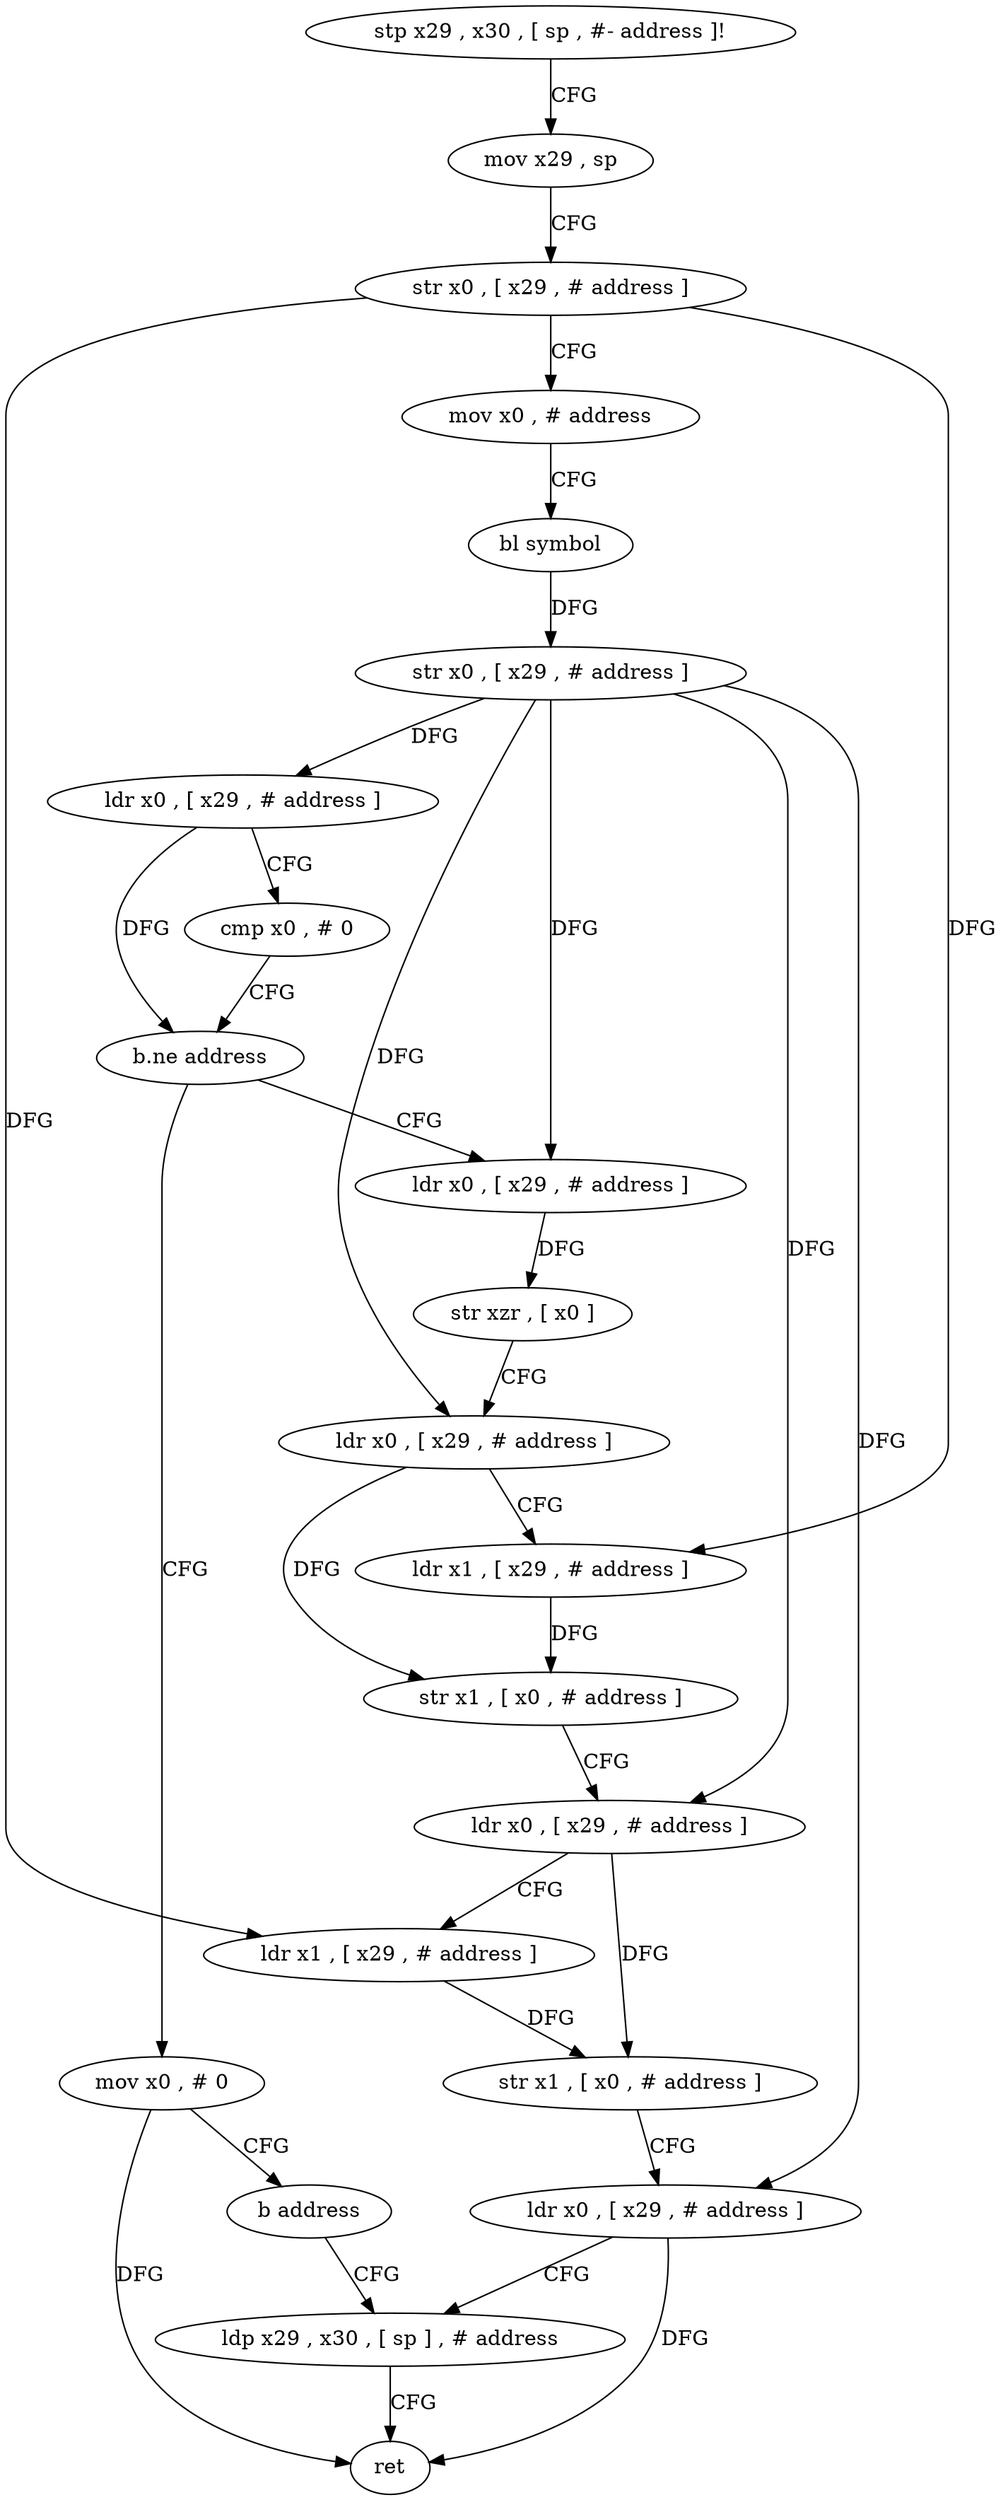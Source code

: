 digraph "func" {
"4297780" [label = "stp x29 , x30 , [ sp , #- address ]!" ]
"4297784" [label = "mov x29 , sp" ]
"4297788" [label = "str x0 , [ x29 , # address ]" ]
"4297792" [label = "mov x0 , # address" ]
"4297796" [label = "bl symbol" ]
"4297800" [label = "str x0 , [ x29 , # address ]" ]
"4297804" [label = "ldr x0 , [ x29 , # address ]" ]
"4297808" [label = "cmp x0 , # 0" ]
"4297812" [label = "b.ne address" ]
"4297824" [label = "ldr x0 , [ x29 , # address ]" ]
"4297816" [label = "mov x0 , # 0" ]
"4297828" [label = "str xzr , [ x0 ]" ]
"4297832" [label = "ldr x0 , [ x29 , # address ]" ]
"4297836" [label = "ldr x1 , [ x29 , # address ]" ]
"4297840" [label = "str x1 , [ x0 , # address ]" ]
"4297844" [label = "ldr x0 , [ x29 , # address ]" ]
"4297848" [label = "ldr x1 , [ x29 , # address ]" ]
"4297852" [label = "str x1 , [ x0 , # address ]" ]
"4297856" [label = "ldr x0 , [ x29 , # address ]" ]
"4297860" [label = "ldp x29 , x30 , [ sp ] , # address" ]
"4297820" [label = "b address" ]
"4297864" [label = "ret" ]
"4297780" -> "4297784" [ label = "CFG" ]
"4297784" -> "4297788" [ label = "CFG" ]
"4297788" -> "4297792" [ label = "CFG" ]
"4297788" -> "4297836" [ label = "DFG" ]
"4297788" -> "4297848" [ label = "DFG" ]
"4297792" -> "4297796" [ label = "CFG" ]
"4297796" -> "4297800" [ label = "DFG" ]
"4297800" -> "4297804" [ label = "DFG" ]
"4297800" -> "4297824" [ label = "DFG" ]
"4297800" -> "4297832" [ label = "DFG" ]
"4297800" -> "4297844" [ label = "DFG" ]
"4297800" -> "4297856" [ label = "DFG" ]
"4297804" -> "4297808" [ label = "CFG" ]
"4297804" -> "4297812" [ label = "DFG" ]
"4297808" -> "4297812" [ label = "CFG" ]
"4297812" -> "4297824" [ label = "CFG" ]
"4297812" -> "4297816" [ label = "CFG" ]
"4297824" -> "4297828" [ label = "DFG" ]
"4297816" -> "4297820" [ label = "CFG" ]
"4297816" -> "4297864" [ label = "DFG" ]
"4297828" -> "4297832" [ label = "CFG" ]
"4297832" -> "4297836" [ label = "CFG" ]
"4297832" -> "4297840" [ label = "DFG" ]
"4297836" -> "4297840" [ label = "DFG" ]
"4297840" -> "4297844" [ label = "CFG" ]
"4297844" -> "4297848" [ label = "CFG" ]
"4297844" -> "4297852" [ label = "DFG" ]
"4297848" -> "4297852" [ label = "DFG" ]
"4297852" -> "4297856" [ label = "CFG" ]
"4297856" -> "4297860" [ label = "CFG" ]
"4297856" -> "4297864" [ label = "DFG" ]
"4297860" -> "4297864" [ label = "CFG" ]
"4297820" -> "4297860" [ label = "CFG" ]
}
